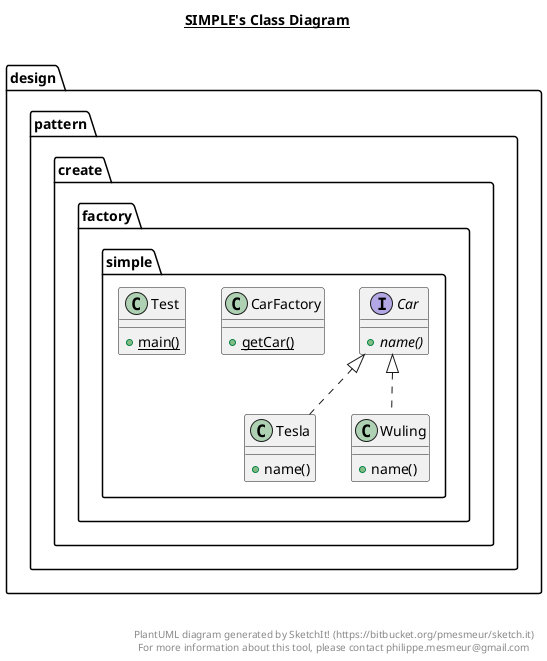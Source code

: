 @startuml

title __SIMPLE's Class Diagram__\n

  namespace design.pattern.create.factory.simple {
    interface design.pattern.create.factory.simple.Car {
        {abstract} + name()
    }
  }
  

  namespace design.pattern.create.factory.simple {
    class design.pattern.create.factory.simple.CarFactory {
        {static} + getCar()
    }
  }
  

  namespace design.pattern.create.factory.simple {
    class design.pattern.create.factory.simple.Tesla {
        + name()
    }
  }
  

  namespace design.pattern.create.factory.simple {
    class design.pattern.create.factory.simple.Test {
        {static} + main()
    }
  }
  

  namespace design.pattern.create.factory.simple {
    class design.pattern.create.factory.simple.Wuling {
        + name()
    }
  }
  

  design.pattern.create.factory.simple.Tesla .up.|> design.pattern.create.factory.simple.Car
  design.pattern.create.factory.simple.Wuling .up.|> design.pattern.create.factory.simple.Car


right footer


PlantUML diagram generated by SketchIt! (https://bitbucket.org/pmesmeur/sketch.it)
For more information about this tool, please contact philippe.mesmeur@gmail.com
endfooter

@enduml

